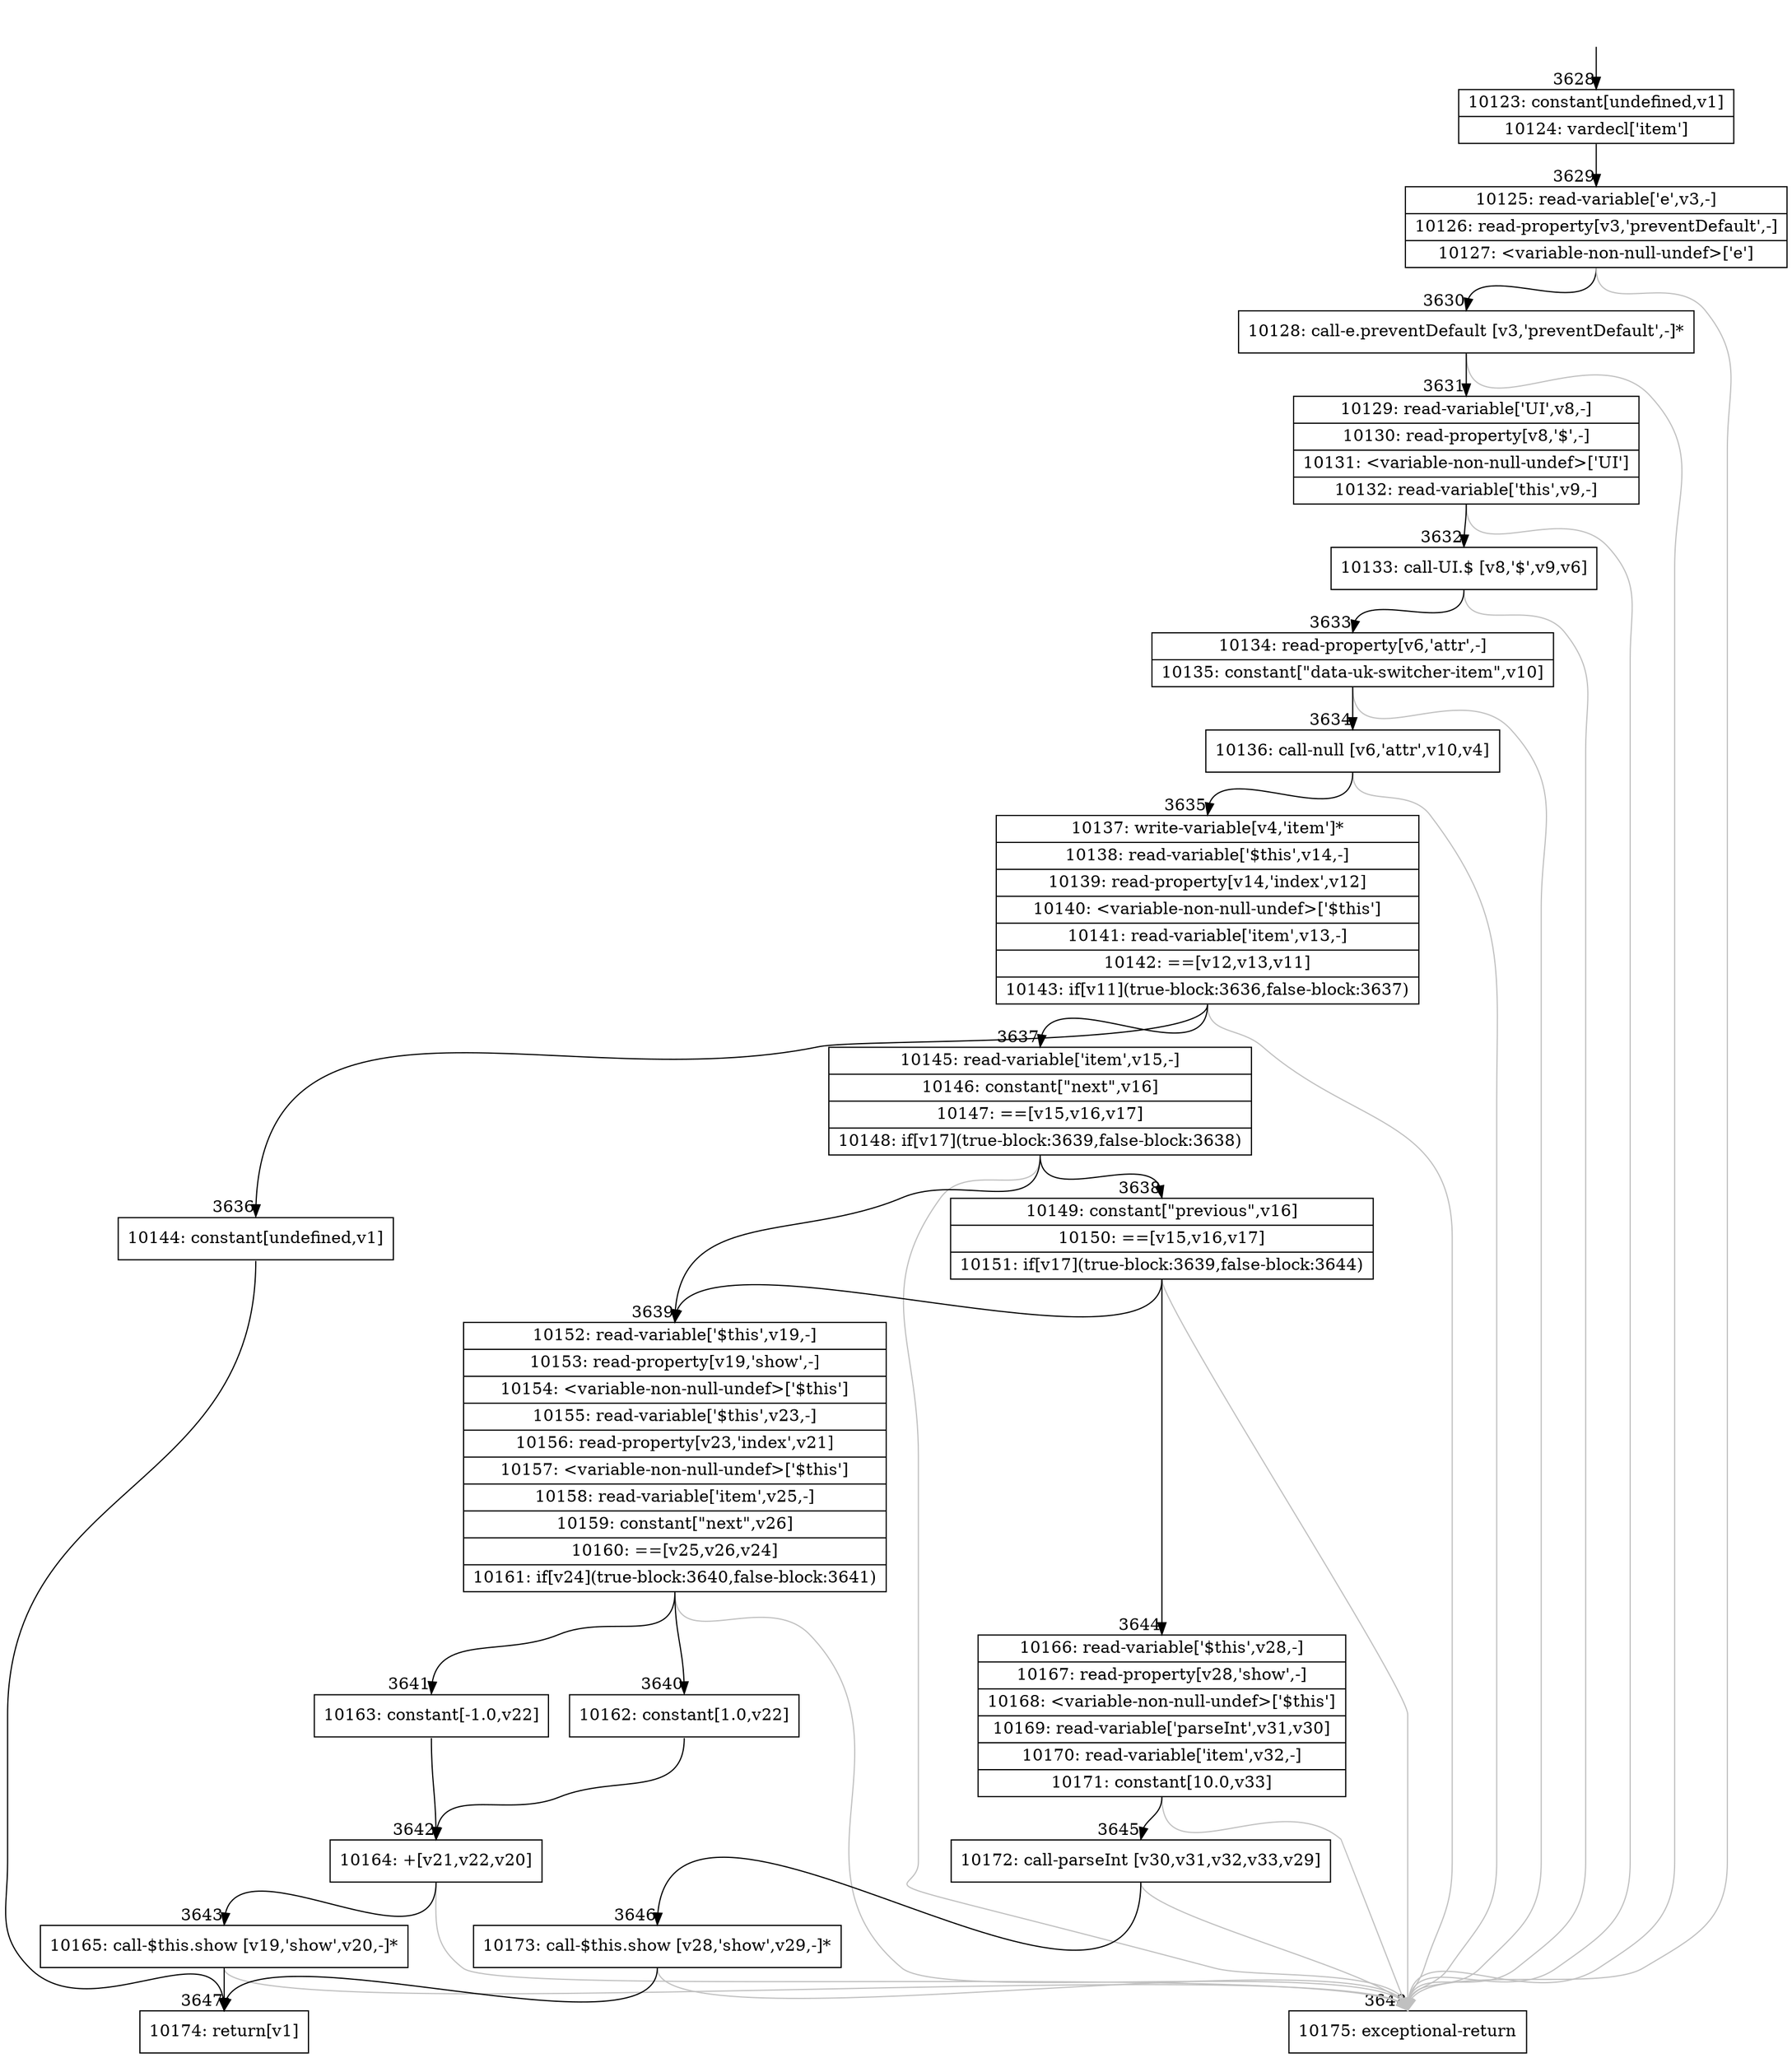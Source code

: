 digraph {
rankdir="TD"
BB_entry276[shape=none,label=""];
BB_entry276 -> BB3628 [tailport=s, headport=n, headlabel="    3628"]
BB3628 [shape=record label="{10123: constant[undefined,v1]|10124: vardecl['item']}" ] 
BB3628 -> BB3629 [tailport=s, headport=n, headlabel="      3629"]
BB3629 [shape=record label="{10125: read-variable['e',v3,-]|10126: read-property[v3,'preventDefault',-]|10127: \<variable-non-null-undef\>['e']}" ] 
BB3629 -> BB3630 [tailport=s, headport=n, headlabel="      3630"]
BB3629 -> BB3648 [tailport=s, headport=n, color=gray, headlabel="      3648"]
BB3630 [shape=record label="{10128: call-e.preventDefault [v3,'preventDefault',-]*}" ] 
BB3630 -> BB3631 [tailport=s, headport=n, headlabel="      3631"]
BB3630 -> BB3648 [tailport=s, headport=n, color=gray]
BB3631 [shape=record label="{10129: read-variable['UI',v8,-]|10130: read-property[v8,'$',-]|10131: \<variable-non-null-undef\>['UI']|10132: read-variable['this',v9,-]}" ] 
BB3631 -> BB3632 [tailport=s, headport=n, headlabel="      3632"]
BB3631 -> BB3648 [tailport=s, headport=n, color=gray]
BB3632 [shape=record label="{10133: call-UI.$ [v8,'$',v9,v6]}" ] 
BB3632 -> BB3633 [tailport=s, headport=n, headlabel="      3633"]
BB3632 -> BB3648 [tailport=s, headport=n, color=gray]
BB3633 [shape=record label="{10134: read-property[v6,'attr',-]|10135: constant[\"data-uk-switcher-item\",v10]}" ] 
BB3633 -> BB3634 [tailport=s, headport=n, headlabel="      3634"]
BB3633 -> BB3648 [tailport=s, headport=n, color=gray]
BB3634 [shape=record label="{10136: call-null [v6,'attr',v10,v4]}" ] 
BB3634 -> BB3635 [tailport=s, headport=n, headlabel="      3635"]
BB3634 -> BB3648 [tailport=s, headport=n, color=gray]
BB3635 [shape=record label="{10137: write-variable[v4,'item']*|10138: read-variable['$this',v14,-]|10139: read-property[v14,'index',v12]|10140: \<variable-non-null-undef\>['$this']|10141: read-variable['item',v13,-]|10142: ==[v12,v13,v11]|10143: if[v11](true-block:3636,false-block:3637)}" ] 
BB3635 -> BB3636 [tailport=s, headport=n, headlabel="      3636"]
BB3635 -> BB3637 [tailport=s, headport=n, headlabel="      3637"]
BB3635 -> BB3648 [tailport=s, headport=n, color=gray]
BB3636 [shape=record label="{10144: constant[undefined,v1]}" ] 
BB3636 -> BB3647 [tailport=s, headport=n, headlabel="      3647"]
BB3637 [shape=record label="{10145: read-variable['item',v15,-]|10146: constant[\"next\",v16]|10147: ==[v15,v16,v17]|10148: if[v17](true-block:3639,false-block:3638)}" ] 
BB3637 -> BB3639 [tailport=s, headport=n, headlabel="      3639"]
BB3637 -> BB3638 [tailport=s, headport=n, headlabel="      3638"]
BB3637 -> BB3648 [tailport=s, headport=n, color=gray]
BB3638 [shape=record label="{10149: constant[\"previous\",v16]|10150: ==[v15,v16,v17]|10151: if[v17](true-block:3639,false-block:3644)}" ] 
BB3638 -> BB3639 [tailport=s, headport=n]
BB3638 -> BB3644 [tailport=s, headport=n, headlabel="      3644"]
BB3638 -> BB3648 [tailport=s, headport=n, color=gray]
BB3639 [shape=record label="{10152: read-variable['$this',v19,-]|10153: read-property[v19,'show',-]|10154: \<variable-non-null-undef\>['$this']|10155: read-variable['$this',v23,-]|10156: read-property[v23,'index',v21]|10157: \<variable-non-null-undef\>['$this']|10158: read-variable['item',v25,-]|10159: constant[\"next\",v26]|10160: ==[v25,v26,v24]|10161: if[v24](true-block:3640,false-block:3641)}" ] 
BB3639 -> BB3640 [tailport=s, headport=n, headlabel="      3640"]
BB3639 -> BB3641 [tailport=s, headport=n, headlabel="      3641"]
BB3639 -> BB3648 [tailport=s, headport=n, color=gray]
BB3640 [shape=record label="{10162: constant[1.0,v22]}" ] 
BB3640 -> BB3642 [tailport=s, headport=n, headlabel="      3642"]
BB3641 [shape=record label="{10163: constant[-1.0,v22]}" ] 
BB3641 -> BB3642 [tailport=s, headport=n]
BB3642 [shape=record label="{10164: +[v21,v22,v20]}" ] 
BB3642 -> BB3643 [tailport=s, headport=n, headlabel="      3643"]
BB3642 -> BB3648 [tailport=s, headport=n, color=gray]
BB3643 [shape=record label="{10165: call-$this.show [v19,'show',v20,-]*}" ] 
BB3643 -> BB3647 [tailport=s, headport=n]
BB3643 -> BB3648 [tailport=s, headport=n, color=gray]
BB3644 [shape=record label="{10166: read-variable['$this',v28,-]|10167: read-property[v28,'show',-]|10168: \<variable-non-null-undef\>['$this']|10169: read-variable['parseInt',v31,v30]|10170: read-variable['item',v32,-]|10171: constant[10.0,v33]}" ] 
BB3644 -> BB3645 [tailport=s, headport=n, headlabel="      3645"]
BB3644 -> BB3648 [tailport=s, headport=n, color=gray]
BB3645 [shape=record label="{10172: call-parseInt [v30,v31,v32,v33,v29]}" ] 
BB3645 -> BB3646 [tailport=s, headport=n, headlabel="      3646"]
BB3645 -> BB3648 [tailport=s, headport=n, color=gray]
BB3646 [shape=record label="{10173: call-$this.show [v28,'show',v29,-]*}" ] 
BB3646 -> BB3647 [tailport=s, headport=n]
BB3646 -> BB3648 [tailport=s, headport=n, color=gray]
BB3647 [shape=record label="{10174: return[v1]}" ] 
BB3648 [shape=record label="{10175: exceptional-return}" ] 
//#$~ 2810
}
